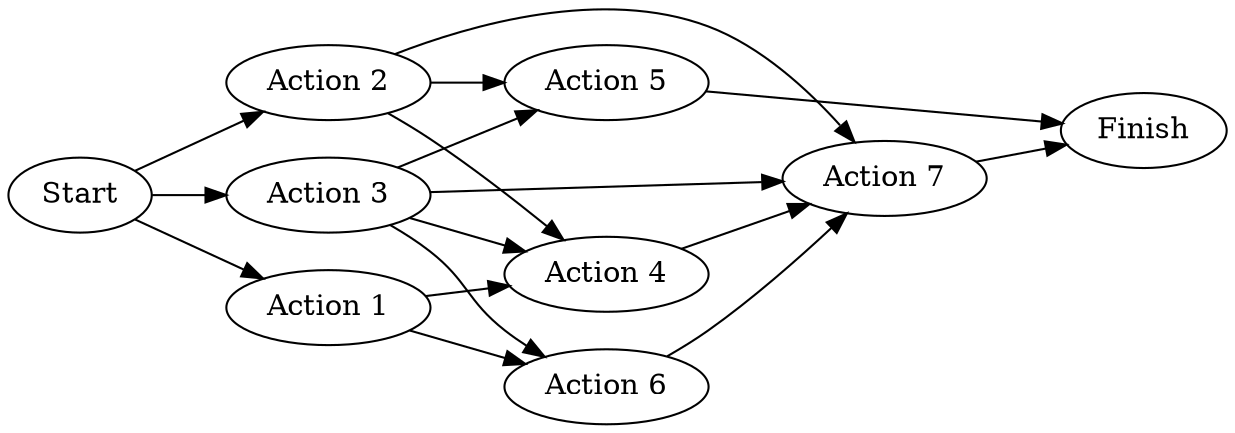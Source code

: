 digraph {
	rankdir="LR";
	1 [label="Start"];
	1 -> 2;
	1 -> 3;
	1 -> 4;
	
	2 [label="Action 1"];
	2 -> 5;
	2 -> 7;

	3 [label="Action 2"];
	3 -> 5;
	3 -> 6;
	3 -> 8;

	4 [label="Action 3"];
	4 -> 5;
	4 -> 6;
	4 -> 7;
	4 -> 8;

	5 [label="Action 4"];
	5 -> 8;
	
	6 [label="Action 5"];
	6 -> 9;
	
	7 [label="Action 6"];
	7 -> 8;
	
	8 [label="Action 7"];
	8 -> 9;

	9 [label="Finish"]
}